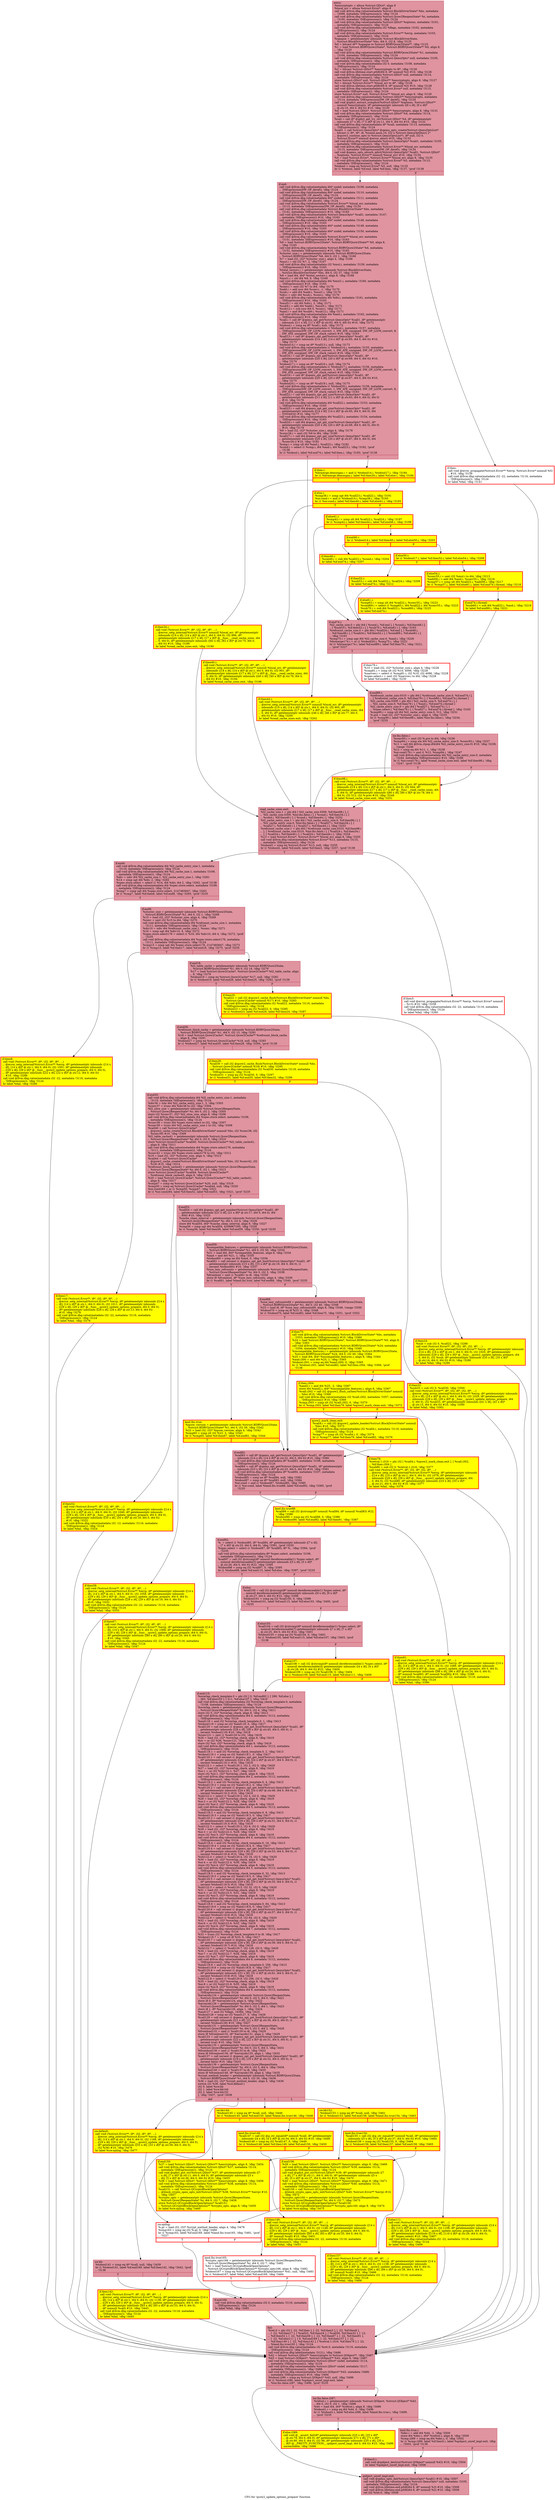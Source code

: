 digraph "CFG for 'qcow2_update_options_prepare' function" {
	label="CFG for 'qcow2_update_options_prepare' function";

	Node0x559535b163c0 [shape=record,color="#b70d28ff", style=filled, fillcolor="#b70d2870",label="{entry:\l  %encryptopts = alloca %struct.QDict*, align 8\l  %local_err = alloca %struct.Error*, align 8\l  call void @llvm.dbg.value(metadata %struct.BlockDriverState* %bs, metadata\l... !3099, metadata !DIExpression()), !dbg !3124\l  call void @llvm.dbg.value(metadata %struct.Qcow2ReopenState* %r, metadata\l... !3100, metadata !DIExpression()), !dbg !3124\l  call void @llvm.dbg.value(metadata %struct.QDict* %options, metadata !3101,\l... metadata !DIExpression()), !dbg !3124\l  call void @llvm.dbg.value(metadata i32 %flags, metadata !3102, metadata\l... !DIExpression()), !dbg !3124\l  call void @llvm.dbg.value(metadata %struct.Error** %errp, metadata !3103,\l... metadata !DIExpression()), !dbg !3124\l  %opaque = getelementptr inbounds %struct.BlockDriverState,\l... %struct.BlockDriverState* %bs, i64 0, i32 8, !dbg !3125\l  %0 = bitcast i8** %opaque to %struct.BDRVQcow2State**, !dbg !3125\l  %1 = load %struct.BDRVQcow2State*, %struct.BDRVQcow2State** %0, align 8,\l... !dbg !3125\l  call void @llvm.dbg.value(metadata %struct.BDRVQcow2State* %1, metadata\l... !3104, metadata !DIExpression()), !dbg !3124\l  call void @llvm.dbg.value(metadata %struct.QemuOpts* null, metadata !3105,\l... metadata !DIExpression()), !dbg !3124\l  call void @llvm.dbg.value(metadata i32 0, metadata !3108, metadata\l... !DIExpression()), !dbg !3124\l  %2 = bitcast %struct.QDict** %encryptopts to i8*, !dbg !3126\l  call void @llvm.lifetime.start.p0i8(i64 8, i8* nonnull %2) #10, !dbg !3126\l  call void @llvm.dbg.value(metadata %struct.QDict* null, metadata !3114,\l... metadata !DIExpression()), !dbg !3124\l  store %struct.QDict* null, %struct.QDict** %encryptopts, align 8, !dbg !3127\l  %3 = bitcast %struct.Error** %local_err to i8*, !dbg !3128\l  call void @llvm.lifetime.start.p0i8(i64 8, i8* nonnull %3) #10, !dbg !3128\l  call void @llvm.dbg.value(metadata %struct.Error* null, metadata !3115,\l... metadata !DIExpression()), !dbg !3124\l  store %struct.Error* null, %struct.Error** %local_err, align 8, !dbg !3129\l  call void @llvm.dbg.value(metadata %struct.QDict** %encryptopts, metadata\l... !3114, metadata !DIExpression(DW_OP_deref)), !dbg !3124\l  call void @qdict_extract_subqdict(%struct.QDict* %options, %struct.QDict**\l... nonnull %encryptopts, i8* getelementptr inbounds ([9 x i8], [9 x i8]*\l... @.str.10, i64 0, i64 0)) #10, !dbg !3130\l  %4 = load %struct.QDict*, %struct.QDict** %encryptopts, align 8, !dbg !3131\l  call void @llvm.dbg.value(metadata %struct.QDict* %4, metadata !3114,\l... metadata !DIExpression()), !dbg !3124\l  %call = call i8* @qdict_get_try_str(%struct.QDict* %4, i8* getelementptr\l... inbounds ([7 x i8], [7 x i8]* @.str.11, i64 0, i64 0)) #10, !dbg !3132\l  call void @llvm.dbg.value(metadata i8* %call, metadata !3113, metadata\l... !DIExpression()), !dbg !3124\l  %call1 = call %struct.QemuOpts* @qemu_opts_create(%struct.QemuOptsList*\l... bitcast (\{ i8*, i8*, i8, %union.anon.10, [22 x %struct.QemuOptDesc] \}*\l... @qcow2_runtime_opts to %struct.QemuOptsList*), i8* null, i32 0,\l... %struct.Error** nonnull @error_abort) #10, !dbg !3133\l  call void @llvm.dbg.value(metadata %struct.QemuOpts* %call1, metadata !3105,\l... metadata !DIExpression()), !dbg !3124\l  call void @llvm.dbg.value(metadata %struct.Error** %local_err, metadata\l... !3115, metadata !DIExpression(DW_OP_deref)), !dbg !3124\l  call void @qemu_opts_absorb_qdict(%struct.QemuOpts* %call1, %struct.QDict*\l... %options, %struct.Error** nonnull %local_err) #10, !dbg !3134\l  %5 = load %struct.Error*, %struct.Error** %local_err, align 8, !dbg !3135\l  call void @llvm.dbg.value(metadata %struct.Error* %5, metadata !3115,\l... metadata !DIExpression()), !dbg !3124\l  %tobool = icmp eq %struct.Error* %5, null, !dbg !3135\l  br i1 %tobool, label %if.end, label %if.then, !dbg !3137, !prof !3138\l|{<s0>T|<s1>F}}"];
	Node0x559535b163c0:s0 -> Node0x559535c199b0;
	Node0x559535b163c0:s1 -> Node0x559535c175d0;
	Node0x559535c175d0 [shape=record,penwidth=3.0, color="red",label="{if.then:                                          \l  call void @error_propagate(%struct.Error** %errp, %struct.Error* nonnull %5)\l... #10, !dbg !3139\l  call void @llvm.dbg.value(metadata i32 -22, metadata !3116, metadata\l... !DIExpression()), !dbg !3124\l  br label %fail, !dbg !3141\l}"];
	Node0x559535c175d0 -> Node0x559535c18310;
	Node0x559535c199b0 [shape=record,color="#b70d28ff", style=filled, fillcolor="#b70d2870",label="{if.end:                                           \l  call void @llvm.dbg.value(metadata i64* undef, metadata !3109, metadata\l... !DIExpression(DW_OP_deref)), !dbg !3124\l  call void @llvm.dbg.value(metadata i64* undef, metadata !3110, metadata\l... !DIExpression(DW_OP_deref)), !dbg !3124\l  call void @llvm.dbg.value(metadata i64* undef, metadata !3111, metadata\l... !DIExpression(DW_OP_deref)), !dbg !3124\l  call void @llvm.dbg.value(metadata %struct.Error** %local_err, metadata\l... !3115, metadata !DIExpression(DW_OP_deref)), !dbg !3124\l  call void @llvm.dbg.value(metadata %struct.BlockDriverState* %bs, metadata\l... !3142, metadata !DIExpression()) #10, !dbg !3163\l  call void @llvm.dbg.value(metadata %struct.QemuOpts* %call1, metadata !3147,\l... metadata !DIExpression()) #10, !dbg !3163\l  call void @llvm.dbg.value(metadata i64* undef, metadata !3148, metadata\l... !DIExpression()) #10, !dbg !3163\l  call void @llvm.dbg.value(metadata i64* undef, metadata !3149, metadata\l... !DIExpression()) #10, !dbg !3163\l  call void @llvm.dbg.value(metadata i64* undef, metadata !3150, metadata\l... !DIExpression()) #10, !dbg !3163\l  call void @llvm.dbg.value(metadata %struct.Error** %local_err, metadata\l... !3151, metadata !DIExpression()) #10, !dbg !3163\l  %6 = load %struct.BDRVQcow2State*, %struct.BDRVQcow2State** %0, align 8,\l... !dbg !3165\l  call void @llvm.dbg.value(metadata %struct.BDRVQcow2State* %6, metadata\l... !3152, metadata !DIExpression()) #10, !dbg !3163\l  %cluster_size.i = getelementptr inbounds %struct.BDRVQcow2State,\l... %struct.BDRVQcow2State* %6, i64 0, i32 1, !dbg !3166\l  %7 = load i32, i32* %cluster_size.i, align 4, !dbg !3166\l  %mul.i = shl i32 %7, 2, !dbg !3167\l  call void @llvm.dbg.value(metadata i32 %mul.i, metadata !3159, metadata\l... !DIExpression()) #10, !dbg !3163\l  %total_sectors.i = getelementptr inbounds %struct.BlockDriverState,\l... %struct.BlockDriverState* %bs, i64 0, i32 37, !dbg !3168\l  %8 = load i64, i64* %total_sectors.i, align 8, !dbg !3168\l  %mul1.i = shl i64 %8, 9, !dbg !3169\l  call void @llvm.dbg.value(metadata i64 %mul1.i, metadata !3160, metadata\l... !DIExpression()) #10, !dbg !3163\l  %conv.i = sext i32 %7 to i64, !dbg !3170\l  %add.i = add nsw i64 %conv.i, -1, !dbg !3170\l  %sub.i = add i64 %add.i, %mul1.i, !dbg !3170\l  %div.i = udiv i64 %sub.i, %conv.i, !dbg !3170\l  call void @llvm.dbg.value(metadata i64 %div.i, metadata !3161, metadata\l... !DIExpression()) #10, !dbg !3163\l  %mul5.i = shl i64 %div.i, 3, !dbg !3171\l  %sub9.i = add i64 %add.i, %mul5.i, !dbg !3171\l  %sub12.i = sub nsw i64 0, %conv.i, !dbg !3171\l  %and.i = and i64 %sub9.i, %sub12.i, !dbg !3171\l  call void @llvm.dbg.value(metadata i64 %and.i, metadata !3162, metadata\l... !DIExpression()) #10, !dbg !3163\l  %call.i = call i8* @qemu_opt_get(%struct.QemuOpts* %call1, i8* getelementptr\l... inbounds ([11 x i8], [11 x i8]* @.str.63, i64 0, i64 0)) #10, !dbg !3172\l  %tobool.i = icmp eq i8* %call.i, null, !dbg !3172\l  call void @llvm.dbg.value(metadata i1 %tobool.i, metadata !3157, metadata\l... !DIExpression(DW_OP_LLVM_convert, 1, DW_ATE_unsigned, DW_OP_LLVM_convert, 8,\l... DW_ATE_unsigned, DW_OP_stack_value)) #10, !dbg !3163\l  %call13.i = call i8* @qemu_opt_get(%struct.QemuOpts* %call1, i8*\l... getelementptr inbounds ([14 x i8], [14 x i8]* @.str.65, i64 0, i64 0)) #10,\l... !dbg !3173\l  %tobool14.i = icmp ne i8* %call13.i, null, !dbg !3173\l  call void @llvm.dbg.value(metadata i1 %tobool14.i, metadata !3155, metadata\l... !DIExpression(DW_OP_LLVM_convert, 1, DW_ATE_unsigned, DW_OP_LLVM_convert, 8,\l... DW_ATE_unsigned, DW_OP_stack_value)) #10, !dbg !3163\l  %call16.i = call i8* @qemu_opt_get(%struct.QemuOpts* %call1, i8*\l... getelementptr inbounds ([20 x i8], [20 x i8]* @.str.69, i64 0, i64 0)) #10,\l... !dbg !3174\l  %tobool17.i = icmp ne i8* %call16.i, null, !dbg !3174\l  call void @llvm.dbg.value(metadata i1 %tobool17.i, metadata !3156, metadata\l... !DIExpression(DW_OP_LLVM_convert, 1, DW_ATE_unsigned, DW_OP_LLVM_convert, 8,\l... DW_ATE_unsigned, DW_OP_stack_value)) #10, !dbg !3163\l  %call19.i = call i8* @qemu_opt_get(%struct.QemuOpts* %call1, i8*\l... getelementptr inbounds ([20 x i8], [20 x i8]* @.str.67, i64 0, i64 0)) #10,\l... !dbg !3175\l  %tobool20.i = icmp ne i8* %call19.i, null, !dbg !3175\l  call void @llvm.dbg.value(metadata i1 %tobool20.i, metadata !3158, metadata\l... !DIExpression(DW_OP_LLVM_convert, 1, DW_ATE_unsigned, DW_OP_LLVM_convert, 8,\l... DW_ATE_unsigned, DW_OP_stack_value)) #10, !dbg !3163\l  %call22.i = call i64 @qemu_opt_get_size(%struct.QemuOpts* %call1, i8*\l... getelementptr inbounds ([11 x i8], [11 x i8]* @.str.63, i64 0, i64 0), i64 0)\l... #10, !dbg !3176\l  call void @llvm.dbg.value(metadata i64 %call22.i, metadata !3153, metadata\l... !DIExpression()) #10, !dbg !3163\l  %call23.i = call i64 @qemu_opt_get_size(%struct.QemuOpts* %call1, i8*\l... getelementptr inbounds ([14 x i8], [14 x i8]* @.str.65, i64 0, i64 0), i64\l... 33554432) #10, !dbg !3177\l  call void @llvm.dbg.value(metadata i64 %call23.i, metadata !3154, metadata\l... !DIExpression()) #10, !dbg !3163\l  %call24.i = call i64 @qemu_opt_get_size(%struct.QemuOpts* %call1, i8*\l... getelementptr inbounds ([20 x i8], [20 x i8]* @.str.69, i64 0, i64 0), i64 0)\l... #10, !dbg !3178\l  %9 = load i32, i32* %cluster_size.i, align 4, !dbg !3179\l  %conv26.i = sext i32 %9 to i64, !dbg !3180\l  %call27.i = call i64 @qemu_opt_get_size(%struct.QemuOpts* %call1, i8*\l... getelementptr inbounds ([20 x i8], [20 x i8]* @.str.67, i64 0, i64 0), i64\l... %conv26.i) #10, !dbg !3181\l  %cmp.i = icmp ult i64 %and.i, %call23.i, !dbg !3182\l  %cond.i = select i1 %cmp.i, i64 %and.i, i64 %call23.i, !dbg !3182, !prof\l... !3138\l  br i1 %tobool.i, label %if.end74.i, label %if.then.i, !dbg !3183, !prof !3138\l|{<s0>T|<s1>F}}"];
	Node0x559535c199b0:s0 -> Node0x559535cb4af0;
	Node0x559535c199b0:s1 -> Node0x559535bedae0;
	Node0x559535bedae0 [shape=record,penwidth=3.0, style="filled", color="red", fillcolor="yellow",label="{if.then.i:                                        \l  %brmerge.demorgan.i = and i1 %tobool14.i, %tobool17.i, !dbg !3184\l  br i1 %brmerge.demorgan.i, label %if.then34.i, label %if.else.i, !dbg !3184\l|{<s0>T|<s1>F}}"];
	Node0x559535bedae0:s0 -> Node0x559535cdad00;
	Node0x559535bedae0:s1 -> Node0x559535ee0770;
	Node0x559535cdad00 [shape=record,penwidth=3.0, style="filled", color="red", fillcolor="yellow",label="{if.then34.i:                                      \l  call void (%struct.Error**, i8*, i32, i8*, i8*, ...)\l... @error_setg_internal(%struct.Error** nonnull %local_err, i8* getelementptr\l... inbounds ([14 x i8], [14 x i8]* @.str.1, i64 0, i64 0), i32 896, i8*\l... getelementptr inbounds ([17 x i8], [17 x i8]* @__func__.read_cache_sizes, i64\l... 0, i64 0), i8* getelementptr inbounds ([82 x i8], [82 x i8]* @.str.75, i64 0,\l... i64 0)) #10, !dbg !3188\l  br label %read_cache_sizes.exit, !dbg !3190\l}"];
	Node0x559535cdad00 -> Node0x559535e84e30;
	Node0x559535ee0770 [shape=record,penwidth=3.0, style="filled", color="red", fillcolor="yellow",label="{if.else.i:                                        \l  %cmp38.i = icmp ugt i64 %call23.i, %call22.i, !dbg !3191\l  %or.cond.i = and i1 %tobool14.i, %cmp38.i, !dbg !3193\l  br i1 %or.cond.i, label %if.then40.i, label %if.else41.i, !dbg !3193\l|{<s0>T|<s1>F}}"];
	Node0x559535ee0770:s0 -> Node0x559535e660b0;
	Node0x559535ee0770:s1 -> Node0x559535bea3d0;
	Node0x559535e660b0 [shape=record,penwidth=3.0, style="filled", color="red", fillcolor="yellow",label="{if.then40.i:                                      \l  call void (%struct.Error**, i8*, i32, i8*, i8*, ...)\l... @error_setg_internal(%struct.Error** nonnull %local_err, i8* getelementptr\l... inbounds ([14 x i8], [14 x i8]* @.str.1, i64 0, i64 0), i32 901, i8*\l... getelementptr inbounds ([17 x i8], [17 x i8]* @__func__.read_cache_sizes, i64\l... 0, i64 0), i8* getelementptr inbounds ([40 x i8], [40 x i8]* @.str.76, i64 0,\l... i64 0)) #10, !dbg !3194\l  br label %read_cache_sizes.exit, !dbg !3196\l}"];
	Node0x559535e660b0 -> Node0x559535e84e30;
	Node0x559535bea3d0 [shape=record,penwidth=3.0, style="filled", color="red", fillcolor="yellow",label="{if.else41.i:                                      \l  %cmp42.i = icmp ult i64 %call22.i, %call24.i, !dbg !3197\l  br i1 %cmp42.i, label %if.then44.i, label %if.end46.i, !dbg !3199\l|{<s0>T|<s1>F}}"];
	Node0x559535bea3d0:s0 -> Node0x559535db54e0;
	Node0x559535bea3d0:s1 -> Node0x559535d01730;
	Node0x559535db54e0 [shape=record,penwidth=3.0, style="filled", color="red", fillcolor="yellow",label="{if.then44.i:                                      \l  call void (%struct.Error**, i8*, i32, i8*, i8*, ...)\l... @error_setg_internal(%struct.Error** nonnull %local_err, i8* getelementptr\l... inbounds ([14 x i8], [14 x i8]* @.str.1, i64 0, i64 0), i32 905, i8*\l... getelementptr inbounds ([17 x i8], [17 x i8]* @__func__.read_cache_sizes, i64\l... 0, i64 0), i8* getelementptr inbounds ([46 x i8], [46 x i8]* @.str.77, i64 0,\l... i64 0)) #10, !dbg !3200\l  br label %read_cache_sizes.exit, !dbg !3202\l}"];
	Node0x559535db54e0 -> Node0x559535e84e30;
	Node0x559535d01730 [shape=record,penwidth=3.0, style="filled", color="red", fillcolor="yellow",label="{if.end46.i:                                       \l  br i1 %tobool14.i, label %if.then48.i, label %if.else50.i, !dbg !3203\l|{<s0>T|<s1>F}}"];
	Node0x559535d01730:s0 -> Node0x559535f22830;
	Node0x559535d01730:s1 -> Node0x559535fa6c30;
	Node0x559535f22830 [shape=record,penwidth=3.0, style="filled", color="red", fillcolor="yellow",label="{if.then48.i:                                      \l  %sub49.i = sub i64 %call22.i, %cond.i, !dbg !3204\l  br label %if.end74.i, !dbg !3207\l}"];
	Node0x559535f22830 -> Node0x559535cb4af0;
	Node0x559535fa6c30 [shape=record,penwidth=3.0, style="filled", color="red", fillcolor="yellow",label="{if.else50.i:                                      \l  br i1 %tobool17.i, label %if.then52.i, label %if.else54.i, !dbg !3208\l|{<s0>T|<s1>F}}"];
	Node0x559535fa6c30:s0 -> Node0x559535afd9d0;
	Node0x559535fa6c30:s1 -> Node0x559535d2f820;
	Node0x559535afd9d0 [shape=record,penwidth=3.0, style="filled", color="red", fillcolor="yellow",label="{if.then52.i:                                      \l  %sub53.i = sub i64 %call22.i, %call24.i, !dbg !3209\l  br label %if.end74.i, !dbg !3212\l}"];
	Node0x559535afd9d0 -> Node0x559535cb4af0;
	Node0x559535d2f820 [shape=record,penwidth=3.0, style="filled", color="red", fillcolor="yellow",label="{if.else54.i:                                      \l  %conv55.i = sext i32 %mul.i to i64, !dbg !3213\l  %add56.i = add i64 %and.i, %conv55.i, !dbg !3216\l  %cmp57.i = icmp ult i64 %call22.i, %add56.i, !dbg !3217\l  br i1 %cmp57.i, label %if.else61.i, label %if.end74.i.thread, !dbg !3218\l|{<s0>T|<s1>F}}"];
	Node0x559535d2f820:s0 -> Node0x559535fd1ee0;
	Node0x559535d2f820:s1 -> Node0x559535ed85a0;
	Node0x559535ed85a0 [shape=record,penwidth=3.0, style="filled", color="red", fillcolor="yellow",label="{if.end74.i.thread:                                \l  %sub60.i = sub i64 %call22.i, %and.i, !dbg !3219\l  br label %if.end89.i, !dbg !3221\l}"];
	Node0x559535ed85a0 -> Node0x559535f9f500;
	Node0x559535fd1ee0 [shape=record,penwidth=3.0, style="filled", color="red", fillcolor="yellow",label="{if.else61.i:                                      \l  %cmp63.i = icmp ult i64 %call22.i, %conv55.i, !dbg !3223\l  %cond69.i = select i1 %cmp63.i, i64 %call22.i, i64 %conv55.i, !dbg !3223\l  %sub70.i = sub i64 %call22.i, %cond69.i, !dbg !3225\l  br label %if.end74.i\l}"];
	Node0x559535fd1ee0 -> Node0x559535cb4af0;
	Node0x559535cb4af0 [shape=record,color="#b70d28ff", style=filled, fillcolor="#b70d2870",label="{if.end74.i:                                       \l  %l2_cache_size.0 = phi i64 [ %cond.i, %if.end ], [ %cond.i, %if.then48.i ],\l... [ %sub53.i, %if.then52.i ], [ %sub70.i, %if.else61.i ], !dbg !3163\l  %refcount_cache_size.0 = phi i64 [ %call24.i, %if.end ], [ %sub49.i,\l... %if.then48.i ], [ %call24.i, %if.then52.i ], [ %cond69.i, %if.else61.i ],\l... !dbg !3163\l  %cmp75.i = icmp uge i64 %l2_cache_size.0, %and.i, !dbg !3226\l  %brmerge174.i = or i1 %tobool20.i, %cmp75.i, !dbg !3221\l  br i1 %brmerge174.i, label %if.end89.i, label %if.then79.i, !dbg !3221,\l... !prof !3227\l|{<s0>T|<s1>F}}"];
	Node0x559535cb4af0:s0 -> Node0x559535f9f500;
	Node0x559535cb4af0:s1 -> Node0x559535d03820;
	Node0x559535d03820 [shape=record,penwidth=3.0, color="red",label="{if.then79.i:                                      \l  %10 = load i32, i32* %cluster_size.i, align 4, !dbg !3228\l  %cmp81.i = icmp slt i32 %10, 4096, !dbg !3228\l  %narrow.i = select i1 %cmp81.i, i32 %10, i32 4096, !dbg !3228\l  %spec.select.i = sext i32 %narrow.i to i64, !dbg !3228\l  br label %if.end89.i, !dbg !3230\l}"];
	Node0x559535d03820 -> Node0x559535f9f500;
	Node0x559535f9f500 [shape=record,color="#b70d28ff", style=filled, fillcolor="#b70d2870",label="{if.end89.i:                                       \l  %refcount_cache_size.0310 = phi i64 [ %refcount_cache_size.0, %if.end74.i ],\l... [ %refcount_cache_size.0, %if.then79.i ], [ %sub60.i, %if.end74.i.thread ]\l  %l2_cache_size.0309 = phi i64 [ %l2_cache_size.0, %if.end74.i ], [\l... %l2_cache_size.0, %if.then79.i ], [ %and.i, %if.end74.i.thread ]\l  %l2_cache_entry_size.0 = phi i64 [ %call27.i, %if.end74.i ], [\l... %spec.select.i, %if.then79.i ], [ %call27.i, %if.end74.i.thread ], !dbg !3163\l  %cmp90.i = icmp ult i64 %l2_cache_entry_size.0, 512, !dbg !3231\l  %.pre = load i32, i32* %cluster_size.i, align 4, !dbg !3233\l  br i1 %cmp90.i, label %if.then98.i, label %lor.lhs.false.i, !dbg !3234,\l... !prof !3235\l|{<s0>T|<s1>F}}"];
	Node0x559535f9f500:s0 -> Node0x559535fd34d0;
	Node0x559535f9f500:s1 -> Node0x559535e32580;
	Node0x559535e32580 [shape=record,color="#b70d28ff", style=filled, fillcolor="#b70d2870",label="{lor.lhs.false.i:                                  \l  %conv93.i = sext i32 %.pre to i64, !dbg !3236\l  %cmp94.i = icmp ule i64 %l2_cache_entry_size.0, %conv93.i, !dbg !3237\l  %11 = call i64 @llvm.ctpop.i64(i64 %l2_cache_entry_size.0) #10, !dbg !3238,\l... !range !3246\l  %12 = icmp eq i64 %11, 1, !dbg !3238\l  %or.cond176.i = and i1 %12, %cmp94.i, !dbg !3247\l  call void @llvm.dbg.value(metadata i64 %l2_cache_entry_size.0, metadata\l... !3244, metadata !DIExpression()) #10, !dbg !3248\l  br i1 %or.cond176.i, label %read_cache_sizes.exit, label %if.then98.i, !dbg\l... !3247, !prof !3138\l|{<s0>T|<s1>F}}"];
	Node0x559535e32580:s0 -> Node0x559535e84e30;
	Node0x559535e32580:s1 -> Node0x559535fd34d0;
	Node0x559535fd34d0 [shape=record,penwidth=3.0, style="filled", color="red", fillcolor="yellow",label="{if.then98.i:                                      \l  call void (%struct.Error**, i8*, i32, i8*, i8*, ...)\l... @error_setg_internal(%struct.Error** nonnull %local_err, i8* getelementptr\l... inbounds ([14 x i8], [14 x i8]* @.str.1, i64 0, i64 0), i32 944, i8*\l... getelementptr inbounds ([17 x i8], [17 x i8]* @__func__.read_cache_sizes, i64\l... 0, i64 0), i8* getelementptr inbounds ([80 x i8], [80 x i8]* @.str.78, i64 0,\l... i64 0), i32 512, i32 %.pre) #10, !dbg !3249\l  br label %read_cache_sizes.exit, !dbg !3251\l}"];
	Node0x559535fd34d0 -> Node0x559535e84e30;
	Node0x559535e84e30 [shape=record,color="#b70d28ff", style=filled, fillcolor="#b70d2870",label="{read_cache_sizes.exit:                            \l  %l2_cache_size.1 = phi i64 [ %l2_cache_size.0309, %if.then98.i ], [\l... %l2_cache_size.0309, %lor.lhs.false.i ], [ %cond.i, %if.then34.i ], [\l... %cond.i, %if.then40.i ], [ %cond.i, %if.then44.i ], !dbg !3252\l  %l2_cache_entry_size.1 = phi i64 [ %l2_cache_entry_size.0, %if.then98.i ], [\l... %l2_cache_entry_size.0, %lor.lhs.false.i ], [ %call27.i, %if.then34.i ], [\l... %call27.i, %if.then40.i ], [ %call27.i, %if.then44.i ], !dbg !3253\l  %refcount_cache_size.1 = phi i64 [ %refcount_cache_size.0310, %if.then98.i\l... ], [ %refcount_cache_size.0310, %lor.lhs.false.i ], [ %call24.i, %if.then34.i\l... ], [ %call24.i, %if.then40.i ], [ %call24.i, %if.then44.i ], !dbg !3254\l  %13 = load %struct.Error*, %struct.Error** %local_err, align 8, !dbg !3255\l  call void @llvm.dbg.value(metadata %struct.Error* %13, metadata !3115,\l... metadata !DIExpression()), !dbg !3124\l  %tobool2 = icmp eq %struct.Error* %13, null, !dbg !3255\l  br i1 %tobool2, label %if.end4, label %if.then3, !dbg !3257, !prof !3138\l|{<s0>T|<s1>F}}"];
	Node0x559535e84e30:s0 -> Node0x559535c1b660;
	Node0x559535e84e30:s1 -> Node0x559535a868e0;
	Node0x559535a868e0 [shape=record,penwidth=3.0, color="red",label="{if.then3:                                         \l  call void @error_propagate(%struct.Error** %errp, %struct.Error* nonnull\l... %13) #10, !dbg !3258\l  call void @llvm.dbg.value(metadata i32 -22, metadata !3116, metadata\l... !DIExpression()), !dbg !3124\l  br label %fail, !dbg !3260\l}"];
	Node0x559535a868e0 -> Node0x559535c18310;
	Node0x559535c1b660 [shape=record,color="#b70d28ff", style=filled, fillcolor="#b70d2870",label="{if.end4:                                          \l  call void @llvm.dbg.value(metadata i64 %l2_cache_entry_size.1, metadata\l... !3110, metadata !DIExpression()), !dbg !3124\l  call void @llvm.dbg.value(metadata i64 %l2_cache_size.1, metadata !3109,\l... metadata !DIExpression()), !dbg !3124\l  %div = udiv i64 %l2_cache_size.1, %l2_cache_entry_size.1, !dbg !3261\l  %14 = icmp ugt i64 %div, 2, !dbg !3262\l  %spec.store.select = select i1 %14, i64 %div, i64 2, !dbg !3262, !prof !3138\l  call void @llvm.dbg.value(metadata i64 %spec.store.select, metadata !3109,\l... metadata !DIExpression()), !dbg !3124\l  %cmp7 = icmp ugt i64 %spec.store.select, 2147483647, !dbg !3263\l  br i1 %cmp7, label %if.then8, label %if.end9, !dbg !3265, !prof !3235\l|{<s0>T|<s1>F}}"];
	Node0x559535c1b660:s0 -> Node0x559535c1c4b0;
	Node0x559535c1b660:s1 -> Node0x559535c1c500;
	Node0x559535c1c4b0 [shape=record,penwidth=3.0, style="filled", color="red", fillcolor="yellow",label="{if.then8:                                         \l  call void (%struct.Error**, i8*, i32, i8*, i8*, ...)\l... @error_setg_internal(%struct.Error** %errp, i8* getelementptr inbounds ([14 x\l... i8], [14 x i8]* @.str.1, i64 0, i64 0), i32 1001, i8* getelementptr inbounds\l... ([29 x i8], [29 x i8]* @__func__.qcow2_update_options_prepare, i64 0, i64 0),\l... i8* getelementptr inbounds ([22 x i8], [22 x i8]* @.str.12, i64 0, i64 0))\l... #10, !dbg !3266\l  call void @llvm.dbg.value(metadata i32 -22, metadata !3116, metadata\l... !DIExpression()), !dbg !3124\l  br label %fail, !dbg !3268\l}"];
	Node0x559535c1c4b0 -> Node0x559535c18310;
	Node0x559535c1c500 [shape=record,color="#b70d28ff", style=filled, fillcolor="#b70d2870",label="{if.end9:                                          \l  %cluster_size = getelementptr inbounds %struct.BDRVQcow2State,\l... %struct.BDRVQcow2State* %1, i64 0, i32 1, !dbg !3269\l  %15 = load i32, i32* %cluster_size, align 4, !dbg !3269\l  %conv = sext i32 %15 to i64, !dbg !3270\l  call void @llvm.dbg.value(metadata i64 %refcount_cache_size.1, metadata\l... !3111, metadata !DIExpression()), !dbg !3124\l  %div10 = udiv i64 %refcount_cache_size.1, %conv, !dbg !3271\l  %16 = icmp ugt i64 %div10, 4, !dbg !3272\l  %spec.store.select176 = select i1 %16, i64 %div10, i64 4, !dbg !3272, !prof\l... !3235\l  call void @llvm.dbg.value(metadata i64 %spec.store.select176, metadata\l... !3111, metadata !DIExpression()), !dbg !3124\l  %cmp15 = icmp ugt i64 %spec.store.select176, 2147483647, !dbg !3273\l  br i1 %cmp15, label %if.then17, label %if.end18, !dbg !3275, !prof !3235\l|{<s0>T|<s1>F}}"];
	Node0x559535c1c500:s0 -> Node0x559535c1db90;
	Node0x559535c1c500:s1 -> Node0x559535c1dbe0;
	Node0x559535c1db90 [shape=record,penwidth=3.0, style="filled", color="red", fillcolor="yellow",label="{if.then17:                                        \l  call void (%struct.Error**, i8*, i32, i8*, i8*, ...)\l... @error_setg_internal(%struct.Error** %errp, i8* getelementptr inbounds ([14 x\l... i8], [14 x i8]* @.str.1, i64 0, i64 0), i32 1011, i8* getelementptr inbounds\l... ([29 x i8], [29 x i8]* @__func__.qcow2_update_options_prepare, i64 0, i64 0),\l... i8* getelementptr inbounds ([28 x i8], [28 x i8]* @.str.13, i64 0, i64 0))\l... #10, !dbg !3276\l  call void @llvm.dbg.value(metadata i32 -22, metadata !3116, metadata\l... !DIExpression()), !dbg !3124\l  br label %fail, !dbg !3278\l}"];
	Node0x559535c1db90 -> Node0x559535c18310;
	Node0x559535c1dbe0 [shape=record,color="#b70d28ff", style=filled, fillcolor="#b70d2870",label="{if.end18:                                         \l  %l2_table_cache = getelementptr inbounds %struct.BDRVQcow2State,\l... %struct.BDRVQcow2State* %1, i64 0, i32 14, !dbg !3279\l  %17 = load %struct.Qcow2Cache*, %struct.Qcow2Cache** %l2_table_cache, align\l... 8, !dbg !3279\l  %tobool19 = icmp eq %struct.Qcow2Cache* %17, null, !dbg !3281\l  br i1 %tobool19, label %if.end26, label %if.then20, !dbg !3282, !prof !3138\l|{<s0>T|<s1>F}}"];
	Node0x559535c1dbe0:s0 -> Node0x559535c1e9c0;
	Node0x559535c1dbe0:s1 -> Node0x559535c15770;
	Node0x559535c15770 [shape=record,penwidth=3.0, style="filled", color="red", fillcolor="yellow",label="{if.then20:                                        \l  %call22 = call i32 @qcow2_cache_flush(%struct.BlockDriverState* nonnull %bs,\l... %struct.Qcow2Cache* nonnull %17) #10, !dbg !3283\l  call void @llvm.dbg.value(metadata i32 %call22, metadata !3116, metadata\l... !DIExpression()), !dbg !3124\l  %tobool23 = icmp eq i32 %call22, 0, !dbg !3285\l  br i1 %tobool23, label %if.end26, label %if.then24, !dbg !3287\l|{<s0>T|<s1>F}}"];
	Node0x559535c15770:s0 -> Node0x559535c1e9c0;
	Node0x559535c15770:s1 -> Node0x559535c1fd40;
	Node0x559535c1fd40 [shape=record,penwidth=3.0, style="filled", color="red", fillcolor="yellow",label="{if.then24:                                        \l  %sub = sub i32 0, %call22, !dbg !3288\l  call void (%struct.Error**, i8*, i32, i8*, i32, i8*, ...)\l... @error_setg_errno_internal(%struct.Error** %errp, i8* getelementptr inbounds\l... ([14 x i8], [14 x i8]* @.str.1, i64 0, i64 0), i32 1020, i8* getelementptr\l... inbounds ([29 x i8], [29 x i8]* @__func__.qcow2_update_options_prepare, i64\l... 0, i64 0), i32 %sub, i8* getelementptr inbounds ([35 x i8], [35 x i8]*\l... @.str.14, i64 0, i64 0)) #10, !dbg !3288\l  br label %fail, !dbg !3290\l}"];
	Node0x559535c1fd40 -> Node0x559535c18310;
	Node0x559535c1e9c0 [shape=record,color="#b70d28ff", style=filled, fillcolor="#b70d2870",label="{if.end26:                                         \l  %refcount_block_cache = getelementptr inbounds %struct.BDRVQcow2State,\l... %struct.BDRVQcow2State* %1, i64 0, i32 15, !dbg !3291\l  %18 = load %struct.Qcow2Cache*, %struct.Qcow2Cache** %refcount_block_cache,\l... align 8, !dbg !3291\l  %tobool27 = icmp eq %struct.Qcow2Cache* %18, null, !dbg !3293\l  br i1 %tobool27, label %if.end35, label %if.then28, !dbg !3294, !prof !3138\l|{<s0>T|<s1>F}}"];
	Node0x559535c1e9c0:s0 -> Node0x559535c20bf0;
	Node0x559535c1e9c0:s1 -> Node0x559535c20490;
	Node0x559535c20490 [shape=record,penwidth=3.0, style="filled", color="red", fillcolor="yellow",label="{if.then28:                                        \l  %call30 = call i32 @qcow2_cache_flush(%struct.BlockDriverState* nonnull %bs,\l... %struct.Qcow2Cache* nonnull %18) #10, !dbg !3295\l  call void @llvm.dbg.value(metadata i32 %call30, metadata !3116, metadata\l... !DIExpression()), !dbg !3124\l  %tobool31 = icmp eq i32 %call30, 0, !dbg !3297\l  br i1 %tobool31, label %if.end35, label %if.then32, !dbg !3299\l|{<s0>T|<s1>F}}"];
	Node0x559535c20490:s0 -> Node0x559535c20bf0;
	Node0x559535c20490:s1 -> Node0x559535c211a0;
	Node0x559535c211a0 [shape=record,penwidth=3.0, style="filled", color="red", fillcolor="yellow",label="{if.then32:                                        \l  %sub33 = sub i32 0, %call30, !dbg !3300\l  call void (%struct.Error**, i8*, i32, i8*, i32, i8*, ...)\l... @error_setg_errno_internal(%struct.Error** %errp, i8* getelementptr inbounds\l... ([14 x i8], [14 x i8]* @.str.1, i64 0, i64 0), i32 1029, i8* getelementptr\l... inbounds ([29 x i8], [29 x i8]* @__func__.qcow2_update_options_prepare, i64\l... 0, i64 0), i32 %sub33, i8* getelementptr inbounds ([41 x i8], [41 x i8]*\l... @.str.15, i64 0, i64 0)) #10, !dbg !3300\l  br label %fail, !dbg !3302\l}"];
	Node0x559535c211a0 -> Node0x559535c18310;
	Node0x559535c20bf0 [shape=record,color="#b70d28ff", style=filled, fillcolor="#b70d2870",label="{if.end35:                                         \l  call void @llvm.dbg.value(metadata i64 %l2_cache_entry_size.1, metadata\l... !3110, metadata !DIExpression()), !dbg !3124\l  %div36 = lshr i64 %l2_cache_entry_size.1, 3, !dbg !3303\l  %conv37 = trunc i64 %div36 to i32, !dbg !3304\l  %l2_slice_size = getelementptr inbounds %struct.Qcow2ReopenState,\l... %struct.Qcow2ReopenState* %r, i64 0, i32 2, !dbg !3305\l  store i32 %conv37, i32* %l2_slice_size, align 8, !dbg !3306\l  call void @llvm.dbg.value(metadata i64 %spec.store.select, metadata !3109,\l... metadata !DIExpression()), !dbg !3124\l  %conv38 = trunc i64 %spec.store.select to i32, !dbg !3307\l  %conv39 = trunc i64 %l2_cache_entry_size.1 to i32, !dbg !3308\l  %call40 = call %struct.Qcow2Cache*\l... @qcow2_cache_create(%struct.BlockDriverState* nonnull %bs, i32 %conv38, i32\l... %conv39) #10, !dbg !3309\l  %l2_table_cache41 = getelementptr inbounds %struct.Qcow2ReopenState,\l... %struct.Qcow2ReopenState* %r, i64 0, i32 0, !dbg !3310\l  store %struct.Qcow2Cache* %call40, %struct.Qcow2Cache** %l2_table_cache41,\l... align 8, !dbg !3311\l  call void @llvm.dbg.value(metadata i64 %spec.store.select176, metadata\l... !3111, metadata !DIExpression()), !dbg !3124\l  %conv42 = trunc i64 %spec.store.select176 to i32, !dbg !3312\l  %19 = load i32, i32* %cluster_size, align 4, !dbg !3313\l  %call44 = call %struct.Qcow2Cache*\l... @qcow2_cache_create(%struct.BlockDriverState* nonnull %bs, i32 %conv42, i32\l... %19) #10, !dbg !3314\l  %refcount_block_cache45 = getelementptr inbounds %struct.Qcow2ReopenState,\l... %struct.Qcow2ReopenState* %r, i64 0, i32 1, !dbg !3315\l  store %struct.Qcow2Cache* %call44, %struct.Qcow2Cache**\l... %refcount_block_cache45, align 8, !dbg !3316\l  %20 = load %struct.Qcow2Cache*, %struct.Qcow2Cache** %l2_table_cache41,\l... align 8, !dbg !3317\l  %cmp47 = icmp eq %struct.Qcow2Cache* %20, null, !dbg !3319\l  %cmp50 = icmp eq %struct.Qcow2Cache* %call44, null, !dbg !3320\l  %or.cond284 = or i1 %cmp50, %cmp47, !dbg !3321\l  br i1 %or.cond284, label %if.then52, label %if.end53, !dbg !3321, !prof !3235\l|{<s0>T|<s1>F}}"];
	Node0x559535c20bf0:s0 -> Node0x559535c21890;
	Node0x559535c20bf0:s1 -> Node0x559535c23a70;
	Node0x559535c21890 [shape=record,penwidth=3.0, style="filled", color="red", fillcolor="yellow",label="{if.then52:                                        \l  call void (%struct.Error**, i8*, i32, i8*, i8*, ...)\l... @error_setg_internal(%struct.Error** %errp, i8* getelementptr inbounds ([14 x\l... i8], [14 x i8]* @.str.1, i64 0, i64 0), i32 1040, i8* getelementptr inbounds\l... ([29 x i8], [29 x i8]* @__func__.qcow2_update_options_prepare, i64 0, i64 0),\l... i8* getelementptr inbounds ([35 x i8], [35 x i8]* @.str.16, i64 0, i64 0))\l... #10, !dbg !3322\l  call void @llvm.dbg.value(metadata i32 -12, metadata !3116, metadata\l... !DIExpression()), !dbg !3124\l  br label %fail, !dbg !3324\l}"];
	Node0x559535c21890 -> Node0x559535c18310;
	Node0x559535c23a70 [shape=record,color="#b70d28ff", style=filled, fillcolor="#b70d2870",label="{if.end53:                                         \l  %call54 = call i64 @qemu_opt_get_number(%struct.QemuOpts* %call1, i8*\l... getelementptr inbounds ([21 x i8], [21 x i8]* @.str.17, i64 0, i64 0), i64\l... 600) #10, !dbg !3325\l  %cache_clean_interval = getelementptr inbounds %struct.Qcow2ReopenState,\l... %struct.Qcow2ReopenState* %r, i64 0, i32 6, !dbg !3326\l  store i64 %call54, i64* %cache_clean_interval, align 8, !dbg !3327\l  %cmp56 = icmp ugt i64 %call54, 4294967295, !dbg !3328\l  br i1 %cmp56, label %if.then58, label %if.end59, !dbg !3330, !prof !3235\l|{<s0>T|<s1>F}}"];
	Node0x559535c23a70:s0 -> Node0x559535c24530;
	Node0x559535c23a70:s1 -> Node0x559535c24d70;
	Node0x559535c24530 [shape=record,penwidth=3.0, style="filled", color="red", fillcolor="yellow",label="{if.then58:                                        \l  call void (%struct.Error**, i8*, i32, i8*, i8*, ...)\l... @error_setg_internal(%struct.Error** %errp, i8* getelementptr inbounds ([14 x\l... i8], [14 x i8]* @.str.1, i64 0, i64 0), i32 1058, i8* getelementptr inbounds\l... ([29 x i8], [29 x i8]* @__func__.qcow2_update_options_prepare, i64 0, i64 0),\l... i8* getelementptr inbounds ([29 x i8], [29 x i8]* @.str.18, i64 0, i64 0))\l... #10, !dbg !3331\l  call void @llvm.dbg.value(metadata i32 -22, metadata !3116, metadata\l... !DIExpression()), !dbg !3124\l  br label %fail, !dbg !3333\l}"];
	Node0x559535c24530 -> Node0x559535c18310;
	Node0x559535c24d70 [shape=record,color="#b70d28ff", style=filled, fillcolor="#b70d2870",label="{if.end59:                                         \l  %compatible_features = getelementptr inbounds %struct.BDRVQcow2State,\l... %struct.BDRVQcow2State* %1, i64 0, i32 50, !dbg !3334\l  %21 = load i64, i64* %compatible_features, align 8, !dbg !3334\l  %and = and i64 %21, 1, !dbg !3335\l  %tobool60 = icmp ne i64 %and, 0, !dbg !3336\l  %call61 = call zeroext i1 @qemu_opt_get_bool(%struct.QemuOpts* %call1, i8*\l... getelementptr inbounds ([15 x i8], [15 x i8]* @.str.19, i64 0, i64 0), i1\l... zeroext %tobool60) #10, !dbg !3337\l  %use_lazy_refcounts = getelementptr inbounds %struct.Qcow2ReopenState,\l... %struct.Qcow2ReopenState* %r, i64 0, i32 3, !dbg !3338\l  %frombool = zext i1 %call61 to i8, !dbg !3339\l  store i8 %frombool, i8* %use_lazy_refcounts, align 4, !dbg !3339\l  br i1 %call61, label %land.lhs.true, label %if.end68, !dbg !3340, !prof !3235\l|{<s0>T|<s1>F}}"];
	Node0x559535c24d70:s0 -> Node0x559535c1e320;
	Node0x559535c24d70:s1 -> Node0x559535c1e2d0;
	Node0x559535c1e320 [shape=record,penwidth=3.0, style="filled", color="red", fillcolor="yellow",label="{land.lhs.true:                                    \l  %qcow_version = getelementptr inbounds %struct.BDRVQcow2State,\l... %struct.BDRVQcow2State* %1, i64 0, i32 39, !dbg !3342\l  %22 = load i32, i32* %qcow_version, align 4, !dbg !3342\l  %cmp65 = icmp slt i32 %22, 3, !dbg !3343\l  br i1 %cmp65, label %if.then67, label %if.end82, !dbg !3344\l|{<s0>T|<s1>F}}"];
	Node0x559535c1e320:s0 -> Node0x5595359f1440;
	Node0x559535c1e320:s1 -> Node0x559535b2e450;
	Node0x5595359f1440 [shape=record,penwidth=3.0, style="filled", color="red", fillcolor="yellow",label="{if.then67:                                        \l  call void (%struct.Error**, i8*, i32, i8*, i8*, ...)\l... @error_setg_internal(%struct.Error** %errp, i8* getelementptr inbounds ([14 x\l... i8], [14 x i8]* @.str.1, i64 0, i64 0), i32 1068, i8* getelementptr inbounds\l... ([29 x i8], [29 x i8]* @__func__.qcow2_update_options_prepare, i64 0, i64 0),\l... i8* getelementptr inbounds ([80 x i8], [80 x i8]* @.str.20, i64 0, i64 0))\l... #10, !dbg !3345\l  call void @llvm.dbg.value(metadata i32 -22, metadata !3116, metadata\l... !DIExpression()), !dbg !3124\l  br label %fail, !dbg !3347\l}"];
	Node0x5595359f1440 -> Node0x559535c18310;
	Node0x559535c1e2d0 [shape=record,color="#b70d28ff", style=filled, fillcolor="#b70d2870",label="{if.end68:                                         \l  %use_lazy_refcounts69 = getelementptr inbounds %struct.BDRVQcow2State,\l... %struct.BDRVQcow2State* %1, i64 0, i32 40, !dbg !3348\l  %23 = load i8, i8* %use_lazy_refcounts69, align 8, !dbg !3348, !range !3350\l  %tobool70 = icmp eq i8 %23, 0, !dbg !3348\l  br i1 %tobool70, label %if.end82, label %if.then75, !dbg !3351, !prof !3352\l|{<s0>T|<s1>F}}"];
	Node0x559535c1e2d0:s0 -> Node0x559535b2e450;
	Node0x559535c1e2d0:s1 -> Node0x559535b2df30;
	Node0x559535b2df30 [shape=record,penwidth=3.0, style="filled", color="red", fillcolor="yellow",label="{if.then75:                                        \l  call void @llvm.dbg.value(metadata %struct.BlockDriverState* %bs, metadata\l... !3353, metadata !DIExpression()) #10, !dbg !3360\l  %24 = load %struct.BDRVQcow2State*, %struct.BDRVQcow2State** %0, align 8,\l... !dbg !3363\l  call void @llvm.dbg.value(metadata %struct.BDRVQcow2State* %24, metadata\l... !3356, metadata !DIExpression()) #10, !dbg !3360\l  %incompatible_features.i = getelementptr inbounds %struct.BDRVQcow2State,\l... %struct.BDRVQcow2State* %24, i64 0, i32 49, !dbg !3364\l  %25 = load i64, i64* %incompatible_features.i, align 8, !dbg !3364\l  %and.i300 = and i64 %25, 1, !dbg !3365\l  %tobool.i301 = icmp eq i64 %and.i300, 0, !dbg !3365\l  br i1 %tobool.i301, label %if.end82, label %if.then.i304, !dbg !3366, !prof\l... !3138\l|{<s0>T|<s1>F}}"];
	Node0x559535b2df30:s0 -> Node0x559535b2e450;
	Node0x559535b2df30:s1 -> Node0x559535c77af0;
	Node0x559535c77af0 [shape=record,penwidth=3.0, style="filled", color="red", fillcolor="yellow",label="{if.then.i304:                                     \l  %and2.i = and i64 %25, -2, !dbg !3367\l  store i64 %and2.i, i64* %incompatible_features.i, align 8, !dbg !3367\l  %call.i302 = call i32 @qcow2_flush_caches(%struct.BlockDriverState* nonnull\l... %bs) #10, !dbg !3368\l  call void @llvm.dbg.value(metadata i32 %call.i302, metadata !3357, metadata\l... !DIExpression()) #10, !dbg !3369\l  %cmp.i303 = icmp slt i32 %call.i302, 0, !dbg !3370\l  br i1 %cmp.i303, label %if.then79, label %qcow2_mark_clean.exit, !dbg !3372\l|{<s0>T|<s1>F}}"];
	Node0x559535c77af0:s0 -> Node0x559535b2f010;
	Node0x559535c77af0:s1 -> Node0x559535ea7470;
	Node0x559535ea7470 [shape=record,penwidth=3.0, style="filled", color="red", fillcolor="yellow",label="{qcow2_mark_clean.exit:                            \l  %call4.i = call i32 @qcow2_update_header(%struct.BlockDriverState* nonnull\l... %bs) #10, !dbg !3373\l  call void @llvm.dbg.value(metadata i32 %call4.i, metadata !3116, metadata\l... !DIExpression()), !dbg !3124\l  %cmp77 = icmp slt i32 %call4.i, 0, !dbg !3374\l  br i1 %cmp77, label %if.then79, label %if.end82, !dbg !3376\l|{<s0>T|<s1>F}}"];
	Node0x559535ea7470:s0 -> Node0x559535b2f010;
	Node0x559535ea7470:s1 -> Node0x559535b2e450;
	Node0x559535b2f010 [shape=record,penwidth=3.0, style="filled", color="red", fillcolor="yellow",label="{if.then79:                                        \l  %retval.1.i316 = phi i32 [ %call4.i, %qcow2_mark_clean.exit ], [ %call.i302,\l... %if.then.i304 ]\l  %sub80 = sub i32 0, %retval.1.i316, !dbg !3377\l  call void (%struct.Error**, i8*, i32, i8*, i32, i8*, ...)\l... @error_setg_errno_internal(%struct.Error** %errp, i8* getelementptr inbounds\l... ([14 x i8], [14 x i8]* @.str.1, i64 0, i64 0), i32 1076, i8* getelementptr\l... inbounds ([29 x i8], [29 x i8]* @__func__.qcow2_update_options_prepare, i64\l... 0, i64 0), i32 %sub80, i8* getelementptr inbounds ([33 x i8], [33 x i8]*\l... @.str.21, i64 0, i64 0)) #10, !dbg !3377\l  br label %fail, !dbg !3379\l}"];
	Node0x559535b2f010 -> Node0x559535c18310;
	Node0x559535b2e450 [shape=record,color="#b70d28ff", style=filled, fillcolor="#b70d2870",label="{if.end82:                                         \l  %call83 = call i8* @qemu_opt_get(%struct.QemuOpts* %call1, i8* getelementptr\l... inbounds ([14 x i8], [14 x i8]* @.str.22, i64 0, i64 0)) #10, !dbg !3380\l  call void @llvm.dbg.value(metadata i8* %call83, metadata !3106, metadata\l... !DIExpression()), !dbg !3124\l  %call84 = call i8* @qemu_opt_get(%struct.QemuOpts* %call1, i8* getelementptr\l... inbounds ([23 x i8], [23 x i8]* @.str.23, i64 0, i64 0)) #10, !dbg !3381\l  call void @llvm.dbg.value(metadata i8* %call84, metadata !3107, metadata\l... !DIExpression()), !dbg !3124\l  %tobool85 = icmp ne i8* %call84, null, !dbg !3382\l  %tobool87 = icmp ne i8* %call83, null, !dbg !3384\l  %or.cond = and i1 %tobool87, %tobool85, !dbg !3385\l  br i1 %or.cond, label %land.lhs.true88, label %if.end92, !dbg !3385, !prof\l... !3235\l|{<s0>T|<s1>F}}"];
	Node0x559535b2e450:s0 -> Node0x559535b30c80;
	Node0x559535b2e450:s1 -> Node0x559535b30c10;
	Node0x559535b30c80 [shape=record,penwidth=3.0, style="filled", color="red", fillcolor="yellow",label="{land.lhs.true88:                                  \l  %call89 = call i32 @strcmp(i8* nonnull %call84, i8* nonnull %call83) #22,\l... !dbg !3386\l  %tobool90 = icmp eq i32 %call89, 0, !dbg !3386\l  br i1 %tobool90, label %if.end92, label %if.then91, !dbg !3387\l|{<s0>T|<s1>F}}"];
	Node0x559535b30c80:s0 -> Node0x559535b30c10;
	Node0x559535b30c80:s1 -> Node0x559535b2f4f0;
	Node0x559535b2f4f0 [shape=record,penwidth=3.0, style="filled", color="red", fillcolor="yellow",label="{if.then91:                                        \l  call void (%struct.Error**, i8*, i32, i8*, i8*, ...)\l... @error_setg_internal(%struct.Error** %errp, i8* getelementptr inbounds ([14 x\l... i8], [14 x i8]* @.str.1, i64 0, i64 0), i32 1089, i8* getelementptr inbounds\l... ([29 x i8], [29 x i8]* @__func__.qcow2_update_options_prepare, i64 0, i64 0),\l... i8* getelementptr inbounds ([96 x i8], [96 x i8]* @.str.24, i64 0, i64 0),\l... i8* nonnull %call83, i8* nonnull %call84) #10, !dbg !3388\l  call void @llvm.dbg.value(metadata i32 -22, metadata !3116, metadata\l... !DIExpression()), !dbg !3124\l  br label %fail, !dbg !3390\l}"];
	Node0x559535b2f4f0 -> Node0x559535c18310;
	Node0x559535b30c10 [shape=record,color="#b70d28ff", style=filled, fillcolor="#b70d2870",label="{if.end92:                                         \l  %. = select i1 %tobool85, i8* %call84, i8* getelementptr inbounds ([7 x i8],\l... [7 x i8]* @.str.25, i64 0, i64 0), !dbg !3391, !prof !3235\l  %spec.select = select i1 %tobool87, i8* %call83, i8* %., !dbg !3394, !prof\l... !3235\l  call void @llvm.dbg.value(metadata i8* %spec.select, metadata !3106,\l... metadata !DIExpression()), !dbg !3124\l  %call97 = call i32 @strcmp(i8* nonnull dereferenceable(1) %spec.select, i8*\l... nonnull dereferenceable(5) getelementptr inbounds ([5 x i8], [5 x i8]*\l... @.str.26, i64 0, i64 0)) #22, !dbg !3395\l  %tobool98 = icmp eq i32 %call97, 0, !dbg !3395\l  br i1 %tobool98, label %if.end115, label %if.else, !dbg !3397, !prof !3235\l|{<s0>T|<s1>F}}"];
	Node0x559535b30c10:s0 -> Node0x559535c31b40;
	Node0x559535b30c10:s1 -> Node0x559535c31b90;
	Node0x559535c31b90 [shape=record,color="#b70d28ff", style=filled, fillcolor="#b70d2870",label="{if.else:                                          \l  %call100 = call i32 @strcmp(i8* nonnull dereferenceable(1) %spec.select, i8*\l... nonnull dereferenceable(9) getelementptr inbounds ([9 x i8], [9 x i8]*\l... @.str.27, i64 0, i64 0)) #22, !dbg !3398\l  %tobool101 = icmp eq i32 %call100, 0, !dbg !3398\l  br i1 %tobool101, label %if.end115, label %if.else103, !dbg !3400, !prof\l... !3235\l|{<s0>T|<s1>F}}"];
	Node0x559535c31b90:s0 -> Node0x559535c31b40;
	Node0x559535c31b90:s1 -> Node0x559535c324c0;
	Node0x559535c324c0 [shape=record,color="#b70d28ff", style=filled, fillcolor="#b70d2870",label="{if.else103:                                       \l  %call104 = call i32 @strcmp(i8* nonnull dereferenceable(1) %spec.select, i8*\l... nonnull dereferenceable(7) getelementptr inbounds ([7 x i8], [7 x i8]*\l... @.str.25, i64 0, i64 0)) #22, !dbg !3401\l  %tobool105 = icmp eq i32 %call104, 0, !dbg !3401\l  br i1 %tobool105, label %if.end115, label %if.else107, !dbg !3403, !prof\l... !3138\l|{<s0>T|<s1>F}}"];
	Node0x559535c324c0:s0 -> Node0x559535c31b40;
	Node0x559535c324c0:s1 -> Node0x5595359f3d20;
	Node0x5595359f3d20 [shape=record,penwidth=3.0, style="filled", color="red", fillcolor="yellow",label="{if.else107:                                       \l  %call108 = call i32 @strcmp(i8* nonnull dereferenceable(1) %spec.select, i8*\l... nonnull dereferenceable(4) getelementptr inbounds ([4 x i8], [4 x i8]*\l... @.str.28, i64 0, i64 0)) #22, !dbg !3404\l  %tobool109 = icmp eq i32 %call108, 0, !dbg !3404\l  br i1 %tobool109, label %if.end115, label %if.else111, !dbg !3406\l|{<s0>T|<s1>F}}"];
	Node0x5595359f3d20:s0 -> Node0x559535c31b40;
	Node0x5595359f3d20:s1 -> Node0x5595359f45a0;
	Node0x5595359f45a0 [shape=record,penwidth=3.0, style="filled", color="red", fillcolor="yellow",label="{if.else111:                                       \l  call void (%struct.Error**, i8*, i32, i8*, i8*, ...)\l... @error_setg_internal(%struct.Error** %errp, i8* getelementptr inbounds ([14 x\l... i8], [14 x i8]* @.str.1, i64 0, i64 0), i32 1108, i8* getelementptr inbounds\l... ([29 x i8], [29 x i8]* @__func__.qcow2_update_options_prepare, i64 0, i64 0),\l... i8* getelementptr inbounds ([119 x i8], [119 x i8]* @.str.29, i64 0, i64 0),\l... i8* %spec.select) #10, !dbg !3407\l  call void @llvm.dbg.value(metadata i32 -22, metadata !3116, metadata\l... !DIExpression()), !dbg !3124\l  br label %fail, !dbg !3409\l}"];
	Node0x5595359f45a0 -> Node0x559535c18310;
	Node0x559535c31b40 [shape=record,color="#b70d28ff", style=filled, fillcolor="#b70d2870",label="{if.end115:                                        \l  %overlap_check_template.0 = phi i32 [ 0, %if.end92 ], [ 299, %if.else ], [\l... 383, %if.else103 ], [ 511, %if.else107 ], !dbg !3410\l  call void @llvm.dbg.value(metadata i32 %overlap_check_template.0, metadata\l... !3108, metadata !DIExpression()), !dbg !3124\l  %overlap_check = getelementptr inbounds %struct.Qcow2ReopenState,\l... %struct.Qcow2ReopenState* %r, i64 0, i32 4, !dbg !3411\l  store i32 0, i32* %overlap_check, align 8, !dbg !3412\l  call void @llvm.dbg.value(metadata i64 0, metadata !3112, metadata\l... !DIExpression()), !dbg !3124\l  %and118 = and i32 %overlap_check_template.0, 1, !dbg !3413\l  %tobool119 = icmp ne i32 %and118, 0, !dbg !3417\l  %call120 = call zeroext i1 @qemu_opt_get_bool(%struct.QemuOpts* %call1, i8*\l... getelementptr inbounds ([26 x i8], [26 x i8]* @.str.45, i64 0, i64 0), i1\l... zeroext %tobool119) #10, !dbg !3418\l  %conv121 = zext i1 %call120 to i32, !dbg !3418\l  %26 = load i32, i32* %overlap_check, align 8, !dbg !3419\l  %or = or i32 %26, %conv121, !dbg !3419\l  store i32 %or, i32* %overlap_check, align 8, !dbg !3419\l  call void @llvm.dbg.value(metadata i64 1, metadata !3112, metadata\l... !DIExpression()), !dbg !3124\l  %and118.1 = and i32 %overlap_check_template.0, 2, !dbg !3413\l  %tobool119.1 = icmp ne i32 %and118.1, 0, !dbg !3417\l  %call120.1 = call zeroext i1 @qemu_opt_get_bool(%struct.QemuOpts* %call1,\l... i8* getelementptr inbounds ([24 x i8], [24 x i8]* @.str.47, i64 0, i64 0), i1\l... zeroext %tobool119.1) #10, !dbg !3418\l  %shl122.1 = select i1 %call120.1, i32 2, i32 0, !dbg !3420\l  %27 = load i32, i32* %overlap_check, align 8, !dbg !3419\l  %or.1 = or i32 %shl122.1, %27, !dbg !3419\l  store i32 %or.1, i32* %overlap_check, align 8, !dbg !3419\l  call void @llvm.dbg.value(metadata i64 2, metadata !3112, metadata\l... !DIExpression()), !dbg !3124\l  %and118.2 = and i32 %overlap_check_template.0, 4, !dbg !3413\l  %tobool119.2 = icmp ne i32 %and118.2, 0, !dbg !3417\l  %call120.2 = call zeroext i1 @qemu_opt_get_bool(%struct.QemuOpts* %call1,\l... i8* getelementptr inbounds ([24 x i8], [24 x i8]* @.str.49, i64 0, i64 0), i1\l... zeroext %tobool119.2) #10, !dbg !3418\l  %shl122.2 = select i1 %call120.2, i32 4, i32 0, !dbg !3420\l  %28 = load i32, i32* %overlap_check, align 8, !dbg !3419\l  %or.2 = or i32 %shl122.2, %28, !dbg !3419\l  store i32 %or.2, i32* %overlap_check, align 8, !dbg !3419\l  call void @llvm.dbg.value(metadata i64 3, metadata !3112, metadata\l... !DIExpression()), !dbg !3124\l  %and118.3 = and i32 %overlap_check_template.0, 8, !dbg !3413\l  %tobool119.3 = icmp ne i32 %and118.3, 0, !dbg !3417\l  %call120.3 = call zeroext i1 @qemu_opt_get_bool(%struct.QemuOpts* %call1,\l... i8* getelementptr inbounds ([29 x i8], [29 x i8]* @.str.51, i64 0, i64 0), i1\l... zeroext %tobool119.3) #10, !dbg !3418\l  %shl122.3 = select i1 %call120.3, i32 8, i32 0, !dbg !3420\l  %29 = load i32, i32* %overlap_check, align 8, !dbg !3419\l  %or.3 = or i32 %shl122.3, %29, !dbg !3419\l  store i32 %or.3, i32* %overlap_check, align 8, !dbg !3419\l  call void @llvm.dbg.value(metadata i64 4, metadata !3112, metadata\l... !DIExpression()), !dbg !3124\l  %and118.4 = and i32 %overlap_check_template.0, 16, !dbg !3413\l  %tobool119.4 = icmp ne i32 %and118.4, 0, !dbg !3417\l  %call120.4 = call zeroext i1 @qemu_opt_get_bool(%struct.QemuOpts* %call1,\l... i8* getelementptr inbounds ([29 x i8], [29 x i8]* @.str.53, i64 0, i64 0), i1\l... zeroext %tobool119.4) #10, !dbg !3418\l  %shl122.4 = select i1 %call120.4, i32 16, i32 0, !dbg !3420\l  %30 = load i32, i32* %overlap_check, align 8, !dbg !3419\l  %or.4 = or i32 %shl122.4, %30, !dbg !3419\l  store i32 %or.4, i32* %overlap_check, align 8, !dbg !3419\l  call void @llvm.dbg.value(metadata i64 5, metadata !3112, metadata\l... !DIExpression()), !dbg !3124\l  %and118.5 = and i32 %overlap_check_template.0, 32, !dbg !3413\l  %tobool119.5 = icmp ne i32 %and118.5, 0, !dbg !3417\l  %call120.5 = call zeroext i1 @qemu_opt_get_bool(%struct.QemuOpts* %call1,\l... i8* getelementptr inbounds ([29 x i8], [29 x i8]* @.str.55, i64 0, i64 0), i1\l... zeroext %tobool119.5) #10, !dbg !3418\l  %shl122.5 = select i1 %call120.5, i32 32, i32 0, !dbg !3420\l  %31 = load i32, i32* %overlap_check, align 8, !dbg !3419\l  %or.5 = or i32 %shl122.5, %31, !dbg !3419\l  store i32 %or.5, i32* %overlap_check, align 8, !dbg !3419\l  call void @llvm.dbg.value(metadata i64 6, metadata !3112, metadata\l... !DIExpression()), !dbg !3124\l  %and118.6 = and i32 %overlap_check_template.0, 64, !dbg !3413\l  %tobool119.6 = icmp ne i32 %and118.6, 0, !dbg !3417\l  %call120.6 = call zeroext i1 @qemu_opt_get_bool(%struct.QemuOpts* %call1,\l... i8* getelementptr inbounds ([26 x i8], [26 x i8]* @.str.57, i64 0, i64 0), i1\l... zeroext %tobool119.6) #10, !dbg !3418\l  %shl122.6 = select i1 %call120.6, i32 64, i32 0, !dbg !3420\l  %32 = load i32, i32* %overlap_check, align 8, !dbg !3419\l  %or.6 = or i32 %shl122.6, %32, !dbg !3419\l  store i32 %or.6, i32* %overlap_check, align 8, !dbg !3419\l  call void @llvm.dbg.value(metadata i64 7, metadata !3112, metadata\l... !DIExpression()), !dbg !3124\l  %33 = trunc i32 %overlap_check_template.0 to i8, !dbg !3417\l  %tobool119.7 = icmp slt i8 %33, 0, !dbg !3417\l  %call120.7 = call zeroext i1 @qemu_opt_get_bool(%struct.QemuOpts* %call1,\l... i8* getelementptr inbounds ([26 x i8], [26 x i8]* @.str.59, i64 0, i64 0), i1\l... zeroext %tobool119.7) #10, !dbg !3418\l  %shl122.7 = select i1 %call120.7, i32 128, i32 0, !dbg !3420\l  %34 = load i32, i32* %overlap_check, align 8, !dbg !3419\l  %or.7 = or i32 %shl122.7, %34, !dbg !3419\l  store i32 %or.7, i32* %overlap_check, align 8, !dbg !3419\l  call void @llvm.dbg.value(metadata i64 8, metadata !3112, metadata\l... !DIExpression()), !dbg !3124\l  %and118.8 = and i32 %overlap_check_template.0, 256, !dbg !3413\l  %tobool119.8 = icmp ne i32 %and118.8, 0, !dbg !3417\l  %call120.8 = call zeroext i1 @qemu_opt_get_bool(%struct.QemuOpts* %call1,\l... i8* getelementptr inbounds ([31 x i8], [31 x i8]* @.str.61, i64 0, i64 0), i1\l... zeroext %tobool119.8) #10, !dbg !3418\l  %shl122.8 = select i1 %call120.8, i32 256, i32 0, !dbg !3420\l  %35 = load i32, i32* %overlap_check, align 8, !dbg !3419\l  %or.8 = or i32 %shl122.8, %35, !dbg !3419\l  store i32 %or.8, i32* %overlap_check, align 8, !dbg !3419\l  call void @llvm.dbg.value(metadata i64 9, metadata !3112, metadata\l... !DIExpression()), !dbg !3124\l  %arrayidx124 = getelementptr inbounds %struct.Qcow2ReopenState,\l... %struct.Qcow2ReopenState* %r, i64 0, i32 5, i64 0, !dbg !3421\l  store i8 0, i8* %arrayidx124, align 4, !dbg !3422\l  %arrayidx126 = getelementptr %struct.Qcow2ReopenState,\l... %struct.Qcow2ReopenState* %r, i64 0, i32 5, i64 1, !dbg !3423\l  store i8 1, i8* %arrayidx126, align 1, !dbg !3424\l  %and127 = and i32 %flags, 16384, !dbg !3425\l  %tobool128 = icmp ne i32 %and127, 0, !dbg !3426\l  %call129 = call zeroext i1 @qemu_opt_get_bool(%struct.QemuOpts* %call1, i8*\l... getelementptr inbounds ([21 x i8], [21 x i8]* @.str.30, i64 0, i64 0), i1\l... zeroext %tobool128) #10, !dbg !3427\l  %arrayidx131 = getelementptr %struct.Qcow2ReopenState,\l... %struct.Qcow2ReopenState* %r, i64 0, i32 5, i64 2, !dbg !3428\l  %frombool132 = zext i1 %call129 to i8, !dbg !3429\l  store i8 %frombool132, i8* %arrayidx131, align 2, !dbg !3429\l  %call133 = call zeroext i1 @qemu_opt_get_bool(%struct.QemuOpts* %call1, i8*\l... getelementptr inbounds ([22 x i8], [22 x i8]* @.str.31, i64 0, i64 0), i1\l... zeroext true) #10, !dbg !3430\l  %arrayidx135 = getelementptr %struct.Qcow2ReopenState,\l... %struct.Qcow2ReopenState* %r, i64 0, i32 5, i64 3, !dbg !3431\l  %frombool136 = zext i1 %call133 to i8, !dbg !3432\l  store i8 %frombool136, i8* %arrayidx135, align 1, !dbg !3432\l  %call137 = call zeroext i1 @qemu_opt_get_bool(%struct.QemuOpts* %call1, i8*\l... getelementptr inbounds ([19 x i8], [19 x i8]* @.str.32, i64 0, i64 0), i1\l... zeroext false) #10, !dbg !3433\l  %arrayidx139 = getelementptr %struct.Qcow2ReopenState,\l... %struct.Qcow2ReopenState* %r, i64 0, i32 5, i64 4, !dbg !3434\l  %frombool140 = zext i1 %call137 to i8, !dbg !3435\l  store i8 %frombool140, i8* %arrayidx139, align 4, !dbg !3435\l  %crypt_method_header = getelementptr inbounds %struct.BDRVQcow2State,\l... %struct.BDRVQcow2State* %1, i64 0, i32 30, !dbg !3436\l  %36 = load i32, i32* %crypt_method_header, align 4, !dbg !3436\l  switch i32 %36, label %sw.default [\l    i32 0, label %sw.bb\l    i32 1, label %sw.bb144\l    i32 2, label %sw.bb152\l  ], !dbg !3437, !prof !3438\l|{<s0>def|<s1>0|<s2>1|<s3>2}}"];
	Node0x559535c31b40:s0 -> Node0x559535c27df0;
	Node0x559535c31b40:s1 -> Node0x559535c28200;
	Node0x559535c31b40:s2 -> Node0x559535c40b00;
	Node0x559535c31b40:s3 -> Node0x559535c41cd0;
	Node0x559535c28200 [shape=record,color="#b70d28ff", style=filled, fillcolor="#b70d2870",label="{sw.bb:                                            \l  %tobool141 = icmp eq i8* %call, null, !dbg !3439\l  br i1 %tobool141, label %if.end169, label %if.then142, !dbg !3442, !prof\l... !3138\l|{<s0>T|<s1>F}}"];
	Node0x559535c28200:s0 -> Node0x559535c45fa0;
	Node0x559535c28200:s1 -> Node0x559535c28310;
	Node0x559535c28310 [shape=record,penwidth=3.0, style="filled", color="red", fillcolor="yellow",label="{if.then142:                                       \l  call void (%struct.Error**, i8*, i32, i8*, i8*, ...)\l... @error_setg_internal(%struct.Error** %errp, i8* getelementptr inbounds ([14 x\l... i8], [14 x i8]* @.str.1, i64 0, i64 0), i32 1136, i8* getelementptr inbounds\l... ([29 x i8], [29 x i8]* @__func__.qcow2_update_options_prepare, i64 0, i64 0),\l... i8* getelementptr inbounds ([65 x i8], [65 x i8]* @.str.33, i64 0, i64 0),\l... i8* nonnull %call) #10, !dbg !3443\l  call void @llvm.dbg.value(metadata i32 -22, metadata !3116, metadata\l... !DIExpression()), !dbg !3124\l  br label %fail, !dbg !3445\l}"];
	Node0x559535c28310 -> Node0x559535c18310;
	Node0x559535c40b00 [shape=record,penwidth=3.0, style="filled", color="red", fillcolor="yellow",label="{sw.bb144:                                         \l  %tobool145 = icmp eq i8* %call, null, !dbg !3446\l  br i1 %tobool145, label %if.end150, label %land.lhs.true146, !dbg !3448\l|{<s0>T|<s1>F}}"];
	Node0x559535c40b00:s0 -> Node0x559535c412d0;
	Node0x559535c40b00:s1 -> Node0x559535c41320;
	Node0x559535c41320 [shape=record,penwidth=3.0, style="filled", color="red", fillcolor="yellow",label="{land.lhs.true146:                                 \l  %call147 = call i32 @g_str_equal(i8* nonnull %call, i8* getelementptr\l... inbounds ([4 x i8], [4 x i8]* @.str.34, i64 0, i64 0)) #10, !dbg !3449\l  %tobool148 = icmp eq i32 %call147, 0, !dbg !3449\l  br i1 %tobool148, label %if.then149, label %if.end150, !dbg !3450\l|{<s0>T|<s1>F}}"];
	Node0x559535c41320:s0 -> Node0x559535c41280;
	Node0x559535c41320:s1 -> Node0x559535c412d0;
	Node0x559535c41280 [shape=record,penwidth=3.0, style="filled", color="red", fillcolor="yellow",label="{if.then149:                                       \l  call void (%struct.Error**, i8*, i32, i8*, i8*, ...)\l... @error_setg_internal(%struct.Error** %errp, i8* getelementptr inbounds ([14 x\l... i8], [14 x i8]* @.str.1, i64 0, i64 0), i32 1146, i8* getelementptr inbounds\l... ([29 x i8], [29 x i8]* @__func__.qcow2_update_options_prepare, i64 0, i64 0),\l... i8* getelementptr inbounds ([65 x i8], [65 x i8]* @.str.35, i64 0, i64 0),\l... i8* nonnull %call) #10, !dbg !3451\l  call void @llvm.dbg.value(metadata i32 -22, metadata !3116, metadata\l... !DIExpression()), !dbg !3124\l  br label %fail, !dbg !3453\l}"];
	Node0x559535c41280 -> Node0x559535c18310;
	Node0x559535c412d0 [shape=record,penwidth=3.0, style="filled", color="red", fillcolor="yellow",label="{if.end150:                                        \l  %37 = load %struct.QDict*, %struct.QDict** %encryptopts, align 8, !dbg !3454\l  call void @llvm.dbg.value(metadata %struct.QDict* %37, metadata !3114,\l... metadata !DIExpression()), !dbg !3124\l  call void @qdict_put_str(%struct.QDict* %37, i8* getelementptr inbounds ([7\l... x i8], [7 x i8]* @.str.11, i64 0, i64 0), i8* getelementptr inbounds ([5 x\l... i8], [5 x i8]* @.str.36, i64 0, i64 0)) #10, !dbg !3455\l  %38 = load %struct.QDict*, %struct.QDict** %encryptopts, align 8, !dbg !3456\l  call void @llvm.dbg.value(metadata %struct.QDict* %38, metadata !3114,\l... metadata !DIExpression()), !dbg !3124\l  %call151 = call %struct.QCryptoBlockOpenOptions*\l... @block_crypto_open_opts_init(%struct.QDict* %38, %struct.Error** %errp) #10,\l... !dbg !3457\l  %crypto_opts = getelementptr inbounds %struct.Qcow2ReopenState,\l... %struct.Qcow2ReopenState* %r, i64 0, i32 7, !dbg !3458\l  store %struct.QCryptoBlockOpenOptions* %call151,\l... %struct.QCryptoBlockOpenOptions** %crypto_opts, align 8, !dbg !3459\l  br label %sw.epilog, !dbg !3460\l}"];
	Node0x559535c412d0 -> Node0x559535c27b40;
	Node0x559535c41cd0 [shape=record,penwidth=3.0, style="filled", color="red", fillcolor="yellow",label="{sw.bb152:                                         \l  %tobool153 = icmp eq i8* %call, null, !dbg !3461\l  br i1 %tobool153, label %if.end158, label %land.lhs.true154, !dbg !3463\l|{<s0>T|<s1>F}}"];
	Node0x559535c41cd0:s0 -> Node0x559535c43b40;
	Node0x559535c41cd0:s1 -> Node0x559535c43b90;
	Node0x559535c43b90 [shape=record,penwidth=3.0, style="filled", color="red", fillcolor="yellow",label="{land.lhs.true154:                                 \l  %call155 = call i32 @g_str_equal(i8* nonnull %call, i8* getelementptr\l... inbounds ([5 x i8], [5 x i8]* @.str.37, i64 0, i64 0)) #10, !dbg !3464\l  %tobool156 = icmp eq i32 %call155, 0, !dbg !3464\l  br i1 %tobool156, label %if.then157, label %if.end158, !dbg !3465\l|{<s0>T|<s1>F}}"];
	Node0x559535c43b90:s0 -> Node0x559535c43af0;
	Node0x559535c43b90:s1 -> Node0x559535c43b40;
	Node0x559535c43af0 [shape=record,penwidth=3.0, style="filled", color="red", fillcolor="yellow",label="{if.then157:                                       \l  call void (%struct.Error**, i8*, i32, i8*, i8*, ...)\l... @error_setg_internal(%struct.Error** %errp, i8* getelementptr inbounds ([14 x\l... i8], [14 x i8]* @.str.1, i64 0, i64 0), i32 1158, i8* getelementptr inbounds\l... ([29 x i8], [29 x i8]* @__func__.qcow2_update_options_prepare, i64 0, i64 0),\l... i8* getelementptr inbounds ([66 x i8], [66 x i8]* @.str.38, i64 0, i64 0),\l... i8* nonnull %call) #10, !dbg !3466\l  call void @llvm.dbg.value(metadata i32 -22, metadata !3116, metadata\l... !DIExpression()), !dbg !3124\l  br label %fail, !dbg !3468\l}"];
	Node0x559535c43af0 -> Node0x559535c18310;
	Node0x559535c43b40 [shape=record,penwidth=3.0, style="filled", color="red", fillcolor="yellow",label="{if.end158:                                        \l  %39 = load %struct.QDict*, %struct.QDict** %encryptopts, align 8, !dbg !3469\l  call void @llvm.dbg.value(metadata %struct.QDict* %39, metadata !3114,\l... metadata !DIExpression()), !dbg !3124\l  call void @qdict_put_str(%struct.QDict* %39, i8* getelementptr inbounds ([7\l... x i8], [7 x i8]* @.str.11, i64 0, i64 0), i8* getelementptr inbounds ([5 x\l... i8], [5 x i8]* @.str.37, i64 0, i64 0)) #10, !dbg !3470\l  %40 = load %struct.QDict*, %struct.QDict** %encryptopts, align 8, !dbg !3471\l  call void @llvm.dbg.value(metadata %struct.QDict* %40, metadata !3114,\l... metadata !DIExpression()), !dbg !3124\l  %call159 = call %struct.QCryptoBlockOpenOptions*\l... @block_crypto_open_opts_init(%struct.QDict* %40, %struct.Error** %errp) #10,\l... !dbg !3472\l  %crypto_opts160 = getelementptr inbounds %struct.Qcow2ReopenState,\l... %struct.Qcow2ReopenState* %r, i64 0, i32 7, !dbg !3473\l  store %struct.QCryptoBlockOpenOptions* %call159,\l... %struct.QCryptoBlockOpenOptions** %crypto_opts160, align 8, !dbg !3474\l  br label %sw.epilog, !dbg !3475\l}"];
	Node0x559535c43b40 -> Node0x559535c27b40;
	Node0x559535c27df0 [shape=record,penwidth=3.0, style="filled", color="red", fillcolor="yellow",label="{sw.default:                                       \l  call void (%struct.Error**, i8*, i32, i8*, i8*, ...)\l... @error_setg_internal(%struct.Error** %errp, i8* getelementptr inbounds ([14 x\l... i8], [14 x i8]* @.str.1, i64 0, i64 0), i32 1168, i8* getelementptr inbounds\l... ([29 x i8], [29 x i8]* @__func__.qcow2_update_options_prepare, i64 0, i64 0),\l... i8* getelementptr inbounds ([33 x i8], [33 x i8]* @.str.39, i64 0, i64 0),\l... i32 %36) #10, !dbg !3476\l  br label %sw.epilog, !dbg !3477\l}"];
	Node0x559535c27df0 -> Node0x559535c27b40;
	Node0x559535c27b40 [shape=record,penwidth=3.0, color="red",label="{sw.epilog:                                        \l  %.pr = load i32, i32* %crypt_method_header, align 4, !dbg !3478\l  %cmp163 = icmp eq i32 %.pr, 0, !dbg !3480\l  br i1 %cmp163, label %if.end169, label %land.lhs.true165, !dbg !3481, !prof\l... !3227\l|{<s0>T|<s1>F}}"];
	Node0x559535c27b40:s0 -> Node0x559535c45fa0;
	Node0x559535c27b40:s1 -> Node0x559535c46010;
	Node0x559535c46010 [shape=record,penwidth=3.0, color="red",label="{land.lhs.true165:                                 \l  %crypto_opts166 = getelementptr inbounds %struct.Qcow2ReopenState,\l... %struct.Qcow2ReopenState* %r, i64 0, i32 7, !dbg !3482\l  %41 = load %struct.QCryptoBlockOpenOptions*,\l... %struct.QCryptoBlockOpenOptions** %crypto_opts166, align 8, !dbg !3482\l  %tobool167 = icmp eq %struct.QCryptoBlockOpenOptions* %41, null, !dbg !3483\l  br i1 %tobool167, label %fail, label %if.end169, !dbg !3484\l|{<s0>T|<s1>F}}"];
	Node0x559535c46010:s0 -> Node0x559535c18310;
	Node0x559535c46010:s1 -> Node0x559535c45fa0;
	Node0x559535c45fa0 [shape=record,color="#b70d28ff", style=filled, fillcolor="#b70d2870",label="{if.end169:                                        \l  call void @llvm.dbg.value(metadata i32 0, metadata !3116, metadata\l... !DIExpression()), !dbg !3124\l  br label %fail, !dbg !3485\l}"];
	Node0x559535c45fa0 -> Node0x559535c18310;
	Node0x559535c18310 [shape=record,color="#b70d28ff", style=filled, fillcolor="#b70d2870",label="{fail:                                             \l  %ret.0 = phi i32 [ -22, %if.then ], [ -22, %if.then3 ], [ -22, %if.then8 ],\l... [ -22, %if.then17 ], [ %call22, %if.then24 ], [ %call30, %if.then32 ], [ -12,\l... %if.then52 ], [ -22, %if.then58 ], [ -22, %if.then67 ], [ -22, %if.then91 ],\l... [ -22, %if.else111 ], [ 0, %if.end169 ], [ -22, %if.then157 ], [ -22,\l... %if.then149 ], [ -22, %if.then142 ], [ %retval.1.i316, %if.then79 ], [ -22,\l... %land.lhs.true165 ], !dbg !3124\l  call void @llvm.dbg.value(metadata i32 %ret.0, metadata !3116, metadata\l... !DIExpression()), !dbg !3124\l  call void @llvm.dbg.label(metadata !3121), !dbg !3486\l  %42 = bitcast %struct.QDict** %encryptopts to %struct.QObject**, !dbg !3487\l  %43 = load %struct.QObject*, %struct.QObject** %42, align 8, !dbg !3487\l  call void @llvm.dbg.value(metadata %struct.QDict* undef, metadata !3114,\l... metadata !DIExpression()), !dbg !3124\l  call void @llvm.dbg.value(metadata %struct.QDict* undef, metadata !3117,\l... metadata !DIExpression()), !dbg !3488\l  call void @llvm.dbg.value(metadata %struct.QObject* %43, metadata !3489,\l... metadata !DIExpression()) #10, !dbg !3494\l  %tobool.i286 = icmp eq %struct.QObject* %43, null, !dbg !3496\l  br i1 %tobool.i286, label %qobject_unref_impl.exit, label\l... %lor.lhs.false.i287, !dbg !3496, !prof !3235\l|{<s0>T|<s1>F}}"];
	Node0x559535c18310:s0 -> Node0x559535c5d590;
	Node0x559535c18310:s1 -> Node0x559535c5bfe0;
	Node0x559535c5bfe0 [shape=record,color="#b70d28ff", style=filled, fillcolor="#b70d2870",label="{lor.lhs.false.i287:                               \l  %refcnt.i = getelementptr inbounds %struct.QObject, %struct.QObject* %43,\l... i64 0, i32 0, i32 1, !dbg !3496\l  %44 = load i64, i64* %refcnt.i, align 8, !dbg !3496\l  %tobool1.i = icmp eq i64 %44, 0, !dbg !3496\l  br i1 %tobool1.i, label %if.else.i288, label %land.lhs.true.i, !dbg !3499,\l... !prof !3235\l|{<s0>T|<s1>F}}"];
	Node0x559535c5bfe0:s0 -> Node0x559535dd27e0;
	Node0x559535c5bfe0:s1 -> Node0x559535c5bc00;
	Node0x559535dd27e0 [shape=record,penwidth=3.0, style="filled", color="red", fillcolor="yellow",label="{if.else.i288:                                     \l  call void @__assert_fail(i8* getelementptr inbounds ([25 x i8], [25 x i8]*\l... @.str.79, i64 0, i64 0), i8* getelementptr inbounds ([71 x i8], [71 x i8]*\l... @.str.80, i64 0, i64 0), i32 98, i8* getelementptr inbounds ([35 x i8], [35 x\l... i8]* @__PRETTY_FUNCTION__.qobject_unref_impl, i64 0, i64 0)) #23, !dbg !3496\l  unreachable, !dbg !3496\l}"];
	Node0x559535c5bc00 [shape=record,color="#b70d28ff", style=filled, fillcolor="#b70d2870",label="{land.lhs.true.i:                                  \l  %dec.i = add i64 %44, -1, !dbg !3500\l  store i64 %dec.i, i64* %refcnt.i, align 8, !dbg !3500\l  %cmp.i289 = icmp eq i64 %dec.i, 0, !dbg !3502\l  br i1 %cmp.i289, label %if.then5.i, label %qobject_unref_impl.exit, !dbg\l... !3503, !prof !3138\l|{<s0>T|<s1>F}}"];
	Node0x559535c5bc00:s0 -> Node0x559535fd5450;
	Node0x559535c5bc00:s1 -> Node0x559535c5d590;
	Node0x559535fd5450 [shape=record,color="#b70d28ff", style=filled, fillcolor="#b70d2870",label="{if.then5.i:                                       \l  call void @qobject_destroy(%struct.QObject* nonnull %43) #10, !dbg !3504\l  br label %qobject_unref_impl.exit, !dbg !3506\l}"];
	Node0x559535fd5450 -> Node0x559535c5d590;
	Node0x559535c5d590 [shape=record,color="#b70d28ff", style=filled, fillcolor="#b70d2870",label="{qobject_unref_impl.exit:                          \l  call void @qemu_opts_del(%struct.QemuOpts* %call1) #10, !dbg !3507\l  call void @llvm.dbg.value(metadata %struct.QemuOpts* null, metadata !3105,\l... metadata !DIExpression()), !dbg !3124\l  call void @llvm.lifetime.end.p0i8(i64 8, i8* nonnull %3) #10, !dbg !3508\l  call void @llvm.lifetime.end.p0i8(i64 8, i8* nonnull %2) #10, !dbg !3508\l  ret i32 %ret.0, !dbg !3509\l}"];
}

